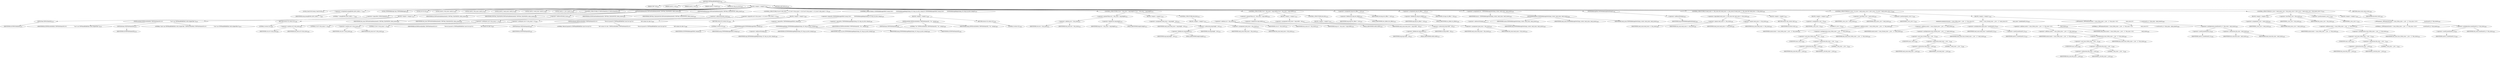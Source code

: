 digraph "TIFFReadRGBATileExt" {  
"63200" [label = <(METHOD,TIFFReadRGBATileExt)<SUB>3261</SUB>> ]
"63201" [label = <(PARAM,TIFF *tif)<SUB>3261</SUB>> ]
"63202" [label = <(PARAM,uint32_t col)<SUB>3261</SUB>> ]
"63203" [label = <(PARAM,uint32_t row)<SUB>3261</SUB>> ]
"63204" [label = <(PARAM,uint32_t *raster)<SUB>3261</SUB>> ]
"63205" [label = <(PARAM,int stop_on_error)<SUB>3262</SUB>> ]
"63206" [label = <(BLOCK,&lt;empty&gt;,&lt;empty&gt;)<SUB>3263</SUB>> ]
"63207" [label = <(LOCAL,char[1024] emsg: char[1024])<SUB>3264</SUB>> ]
"63208" [label = <(&lt;operator&gt;.assignment,emsg[EMSG_BUF_SIZE] = &quot;&quot;)<SUB>3264</SUB>> ]
"63209" [label = <(IDENTIFIER,emsg,emsg[EMSG_BUF_SIZE] = &quot;&quot;)<SUB>3264</SUB>> ]
"63210" [label = <(LITERAL,&quot;&quot;,emsg[EMSG_BUF_SIZE] = &quot;&quot;)<SUB>3264</SUB>> ]
"63211" [label = <(LOCAL,TIFFRGBAImage img: TIFFRGBAImage)<SUB>3265</SUB>> ]
"63212" [label = <(LOCAL,int ok: int)<SUB>3266</SUB>> ]
"63213" [label = <(LOCAL,uint32_t tile_xsize: uint32_t)<SUB>3267</SUB>> ]
"63214" [label = <(LOCAL,uint32_t tile_ysize: uint32_t)<SUB>3267</SUB>> ]
"63215" [label = <(LOCAL,uint32_t read_xsize: uint32_t)<SUB>3268</SUB>> ]
"63216" [label = <(LOCAL,uint32_t read_ysize: uint32_t)<SUB>3268</SUB>> ]
"63217" [label = <(LOCAL,uint32_t i_row: uint32_t)<SUB>3269</SUB>> ]
"63218" [label = <(CONTROL_STRUCTURE,if (!TIFFIsTiled(tif)),if (!TIFFIsTiled(tif)))<SUB>3276</SUB>> ]
"63219" [label = <(&lt;operator&gt;.logicalNot,!TIFFIsTiled(tif))<SUB>3276</SUB>> ]
"63220" [label = <(TIFFIsTiled,TIFFIsTiled(tif))<SUB>3276</SUB>> ]
"63221" [label = <(IDENTIFIER,tif,TIFFIsTiled(tif))<SUB>3276</SUB>> ]
"63222" [label = <(BLOCK,&lt;empty&gt;,&lt;empty&gt;)<SUB>3277</SUB>> ]
"63223" [label = <(TIFFErrorExtR,TIFFErrorExtR(tif, TIFFFileName(tif),\012                      &quot;Can't use TIFFReadRGBATile() with striped file.&quot;))<SUB>3278</SUB>> ]
"63224" [label = <(IDENTIFIER,tif,TIFFErrorExtR(tif, TIFFFileName(tif),\012                      &quot;Can't use TIFFReadRGBATile() with striped file.&quot;))<SUB>3278</SUB>> ]
"63225" [label = <(TIFFFileName,TIFFFileName(tif))<SUB>3278</SUB>> ]
"63226" [label = <(IDENTIFIER,tif,TIFFFileName(tif))<SUB>3278</SUB>> ]
"63227" [label = <(LITERAL,&quot;Can't use TIFFReadRGBATile() with striped file.&quot;,TIFFErrorExtR(tif, TIFFFileName(tif),\012                      &quot;Can't use TIFFReadRGBATile() with striped file.&quot;))<SUB>3279</SUB>> ]
"63228" [label = <(RETURN,return (0);,return (0);)<SUB>3280</SUB>> ]
"63229" [label = <(LITERAL,0,return (0);)<SUB>3280</SUB>> ]
"63230" [label = <(TIFFGetFieldDefaulted,TIFFGetFieldDefaulted(tif, TIFFTAG_TILEWIDTH, &amp;tile_xsize))<SUB>3283</SUB>> ]
"63231" [label = <(IDENTIFIER,tif,TIFFGetFieldDefaulted(tif, TIFFTAG_TILEWIDTH, &amp;tile_xsize))<SUB>3283</SUB>> ]
"63232" [label = <(IDENTIFIER,TIFFTAG_TILEWIDTH,TIFFGetFieldDefaulted(tif, TIFFTAG_TILEWIDTH, &amp;tile_xsize))<SUB>3283</SUB>> ]
"63233" [label = <(&lt;operator&gt;.addressOf,&amp;tile_xsize)<SUB>3283</SUB>> ]
"63234" [label = <(IDENTIFIER,tile_xsize,TIFFGetFieldDefaulted(tif, TIFFTAG_TILEWIDTH, &amp;tile_xsize))<SUB>3283</SUB>> ]
"63235" [label = <(TIFFGetFieldDefaulted,TIFFGetFieldDefaulted(tif, TIFFTAG_TILELENGTH, &amp;tile_ysize))<SUB>3284</SUB>> ]
"63236" [label = <(IDENTIFIER,tif,TIFFGetFieldDefaulted(tif, TIFFTAG_TILELENGTH, &amp;tile_ysize))<SUB>3284</SUB>> ]
"63237" [label = <(IDENTIFIER,TIFFTAG_TILELENGTH,TIFFGetFieldDefaulted(tif, TIFFTAG_TILELENGTH, &amp;tile_ysize))<SUB>3284</SUB>> ]
"63238" [label = <(&lt;operator&gt;.addressOf,&amp;tile_ysize)<SUB>3284</SUB>> ]
"63239" [label = <(IDENTIFIER,tile_ysize,TIFFGetFieldDefaulted(tif, TIFFTAG_TILELENGTH, &amp;tile_ysize))<SUB>3284</SUB>> ]
"63240" [label = <(CONTROL_STRUCTURE,if ((col % tile_xsize) != 0 || (row % tile_ysize) != 0),if ((col % tile_xsize) != 0 || (row % tile_ysize) != 0))<SUB>3285</SUB>> ]
"63241" [label = <(&lt;operator&gt;.logicalOr,(col % tile_xsize) != 0 || (row % tile_ysize) != 0)<SUB>3285</SUB>> ]
"63242" [label = <(&lt;operator&gt;.notEquals,(col % tile_xsize) != 0)<SUB>3285</SUB>> ]
"63243" [label = <(&lt;operator&gt;.modulo,col % tile_xsize)<SUB>3285</SUB>> ]
"63244" [label = <(IDENTIFIER,col,col % tile_xsize)<SUB>3285</SUB>> ]
"63245" [label = <(IDENTIFIER,tile_xsize,col % tile_xsize)<SUB>3285</SUB>> ]
"63246" [label = <(LITERAL,0,(col % tile_xsize) != 0)<SUB>3285</SUB>> ]
"63247" [label = <(&lt;operator&gt;.notEquals,(row % tile_ysize) != 0)<SUB>3285</SUB>> ]
"63248" [label = <(&lt;operator&gt;.modulo,row % tile_ysize)<SUB>3285</SUB>> ]
"63249" [label = <(IDENTIFIER,row,row % tile_ysize)<SUB>3285</SUB>> ]
"63250" [label = <(IDENTIFIER,tile_ysize,row % tile_ysize)<SUB>3285</SUB>> ]
"63251" [label = <(LITERAL,0,(row % tile_ysize) != 0)<SUB>3285</SUB>> ]
"63252" [label = <(BLOCK,&lt;empty&gt;,&lt;empty&gt;)<SUB>3286</SUB>> ]
"63253" [label = <(TIFFErrorExtR,TIFFErrorExtR(tif, TIFFFileName(tif),\012                      &quot;Row/col passed to TIFFReadRGBATile() must be top&quot;\012                      &quot;left corner of a tile.&quot;))<SUB>3287</SUB>> ]
"63254" [label = <(IDENTIFIER,tif,TIFFErrorExtR(tif, TIFFFileName(tif),\012                      &quot;Row/col passed to TIFFReadRGBATile() must be top&quot;\012                      &quot;left corner of a tile.&quot;))<SUB>3287</SUB>> ]
"63255" [label = <(TIFFFileName,TIFFFileName(tif))<SUB>3287</SUB>> ]
"63256" [label = <(IDENTIFIER,tif,TIFFFileName(tif))<SUB>3287</SUB>> ]
"63257" [label = <(LITERAL,&quot;Row/col passed to TIFFReadRGBATile() must be top&quot;\012                      &quot;left corner of a tile.&quot;,TIFFErrorExtR(tif, TIFFFileName(tif),\012                      &quot;Row/col passed to TIFFReadRGBATile() must be top&quot;\012                      &quot;left corner of a tile.&quot;))<SUB>3288</SUB>> ]
"63258" [label = <(RETURN,return (0);,return (0);)<SUB>3290</SUB>> ]
"63259" [label = <(LITERAL,0,return (0);)<SUB>3290</SUB>> ]
"63260" [label = <(CONTROL_STRUCTURE,if (!TIFFRGBAImageOK(tif, emsg) ||\012        !TIFFRGBAImageBegin(&amp;img, tif, stop_on_error, emsg)),if (!TIFFRGBAImageOK(tif, emsg) ||\012        !TIFFRGBAImageBegin(&amp;img, tif, stop_on_error, emsg)))<SUB>3297</SUB>> ]
"63261" [label = <(&lt;operator&gt;.logicalOr,!TIFFRGBAImageOK(tif, emsg) ||\012        !TIFFRGBAImageBegin(&amp;img, tif, stop_on_error, emsg))<SUB>3297</SUB>> ]
"63262" [label = <(&lt;operator&gt;.logicalNot,!TIFFRGBAImageOK(tif, emsg))<SUB>3297</SUB>> ]
"63263" [label = <(TIFFRGBAImageOK,TIFFRGBAImageOK(tif, emsg))<SUB>3297</SUB>> ]
"63264" [label = <(IDENTIFIER,tif,TIFFRGBAImageOK(tif, emsg))<SUB>3297</SUB>> ]
"63265" [label = <(IDENTIFIER,emsg,TIFFRGBAImageOK(tif, emsg))<SUB>3297</SUB>> ]
"63266" [label = <(&lt;operator&gt;.logicalNot,!TIFFRGBAImageBegin(&amp;img, tif, stop_on_error, emsg))<SUB>3298</SUB>> ]
"63267" [label = <(TIFFRGBAImageBegin,TIFFRGBAImageBegin(&amp;img, tif, stop_on_error, emsg))<SUB>3298</SUB>> ]
"63268" [label = <(&lt;operator&gt;.addressOf,&amp;img)<SUB>3298</SUB>> ]
"63269" [label = <(IDENTIFIER,img,TIFFRGBAImageBegin(&amp;img, tif, stop_on_error, emsg))<SUB>3298</SUB>> ]
"63270" [label = <(IDENTIFIER,tif,TIFFRGBAImageBegin(&amp;img, tif, stop_on_error, emsg))<SUB>3298</SUB>> ]
"63271" [label = <(IDENTIFIER,stop_on_error,TIFFRGBAImageBegin(&amp;img, tif, stop_on_error, emsg))<SUB>3298</SUB>> ]
"63272" [label = <(IDENTIFIER,emsg,TIFFRGBAImageBegin(&amp;img, tif, stop_on_error, emsg))<SUB>3298</SUB>> ]
"63273" [label = <(BLOCK,&lt;empty&gt;,&lt;empty&gt;)<SUB>3299</SUB>> ]
"63274" [label = <(TIFFErrorExtR,TIFFErrorExtR(tif, TIFFFileName(tif), &quot;%s&quot;, emsg))<SUB>3300</SUB>> ]
"63275" [label = <(IDENTIFIER,tif,TIFFErrorExtR(tif, TIFFFileName(tif), &quot;%s&quot;, emsg))<SUB>3300</SUB>> ]
"63276" [label = <(TIFFFileName,TIFFFileName(tif))<SUB>3300</SUB>> ]
"63277" [label = <(IDENTIFIER,tif,TIFFFileName(tif))<SUB>3300</SUB>> ]
"63278" [label = <(LITERAL,&quot;%s&quot;,TIFFErrorExtR(tif, TIFFFileName(tif), &quot;%s&quot;, emsg))<SUB>3300</SUB>> ]
"63279" [label = <(IDENTIFIER,emsg,TIFFErrorExtR(tif, TIFFFileName(tif), &quot;%s&quot;, emsg))<SUB>3300</SUB>> ]
"63280" [label = <(RETURN,return (0);,return (0);)<SUB>3301</SUB>> ]
"63281" [label = <(LITERAL,0,return (0);)<SUB>3301</SUB>> ]
"63282" [label = <(CONTROL_STRUCTURE,if (row + tile_ysize &gt; img.height),if (row + tile_ysize &gt; img.height))<SUB>3311</SUB>> ]
"63283" [label = <(&lt;operator&gt;.greaterThan,row + tile_ysize &gt; img.height)<SUB>3311</SUB>> ]
"63284" [label = <(&lt;operator&gt;.addition,row + tile_ysize)<SUB>3311</SUB>> ]
"63285" [label = <(IDENTIFIER,row,row + tile_ysize)<SUB>3311</SUB>> ]
"63286" [label = <(IDENTIFIER,tile_ysize,row + tile_ysize)<SUB>3311</SUB>> ]
"63287" [label = <(&lt;operator&gt;.fieldAccess,img.height)<SUB>3311</SUB>> ]
"63288" [label = <(IDENTIFIER,img,row + tile_ysize &gt; img.height)<SUB>3311</SUB>> ]
"63289" [label = <(FIELD_IDENTIFIER,height,height)<SUB>3311</SUB>> ]
"63290" [label = <(BLOCK,&lt;empty&gt;,&lt;empty&gt;)<SUB>3312</SUB>> ]
"63291" [label = <(&lt;operator&gt;.assignment,read_ysize = img.height - row)<SUB>3312</SUB>> ]
"63292" [label = <(IDENTIFIER,read_ysize,read_ysize = img.height - row)<SUB>3312</SUB>> ]
"63293" [label = <(&lt;operator&gt;.subtraction,img.height - row)<SUB>3312</SUB>> ]
"63294" [label = <(&lt;operator&gt;.fieldAccess,img.height)<SUB>3312</SUB>> ]
"63295" [label = <(IDENTIFIER,img,img.height - row)<SUB>3312</SUB>> ]
"63296" [label = <(FIELD_IDENTIFIER,height,height)<SUB>3312</SUB>> ]
"63297" [label = <(IDENTIFIER,row,img.height - row)<SUB>3312</SUB>> ]
"63298" [label = <(CONTROL_STRUCTURE,else,else)<SUB>3314</SUB>> ]
"63299" [label = <(BLOCK,&lt;empty&gt;,&lt;empty&gt;)<SUB>3314</SUB>> ]
"63300" [label = <(&lt;operator&gt;.assignment,read_ysize = tile_ysize)<SUB>3314</SUB>> ]
"63301" [label = <(IDENTIFIER,read_ysize,read_ysize = tile_ysize)<SUB>3314</SUB>> ]
"63302" [label = <(IDENTIFIER,tile_ysize,read_ysize = tile_ysize)<SUB>3314</SUB>> ]
"63303" [label = <(CONTROL_STRUCTURE,if (col + tile_xsize &gt; img.width),if (col + tile_xsize &gt; img.width))<SUB>3316</SUB>> ]
"63304" [label = <(&lt;operator&gt;.greaterThan,col + tile_xsize &gt; img.width)<SUB>3316</SUB>> ]
"63305" [label = <(&lt;operator&gt;.addition,col + tile_xsize)<SUB>3316</SUB>> ]
"63306" [label = <(IDENTIFIER,col,col + tile_xsize)<SUB>3316</SUB>> ]
"63307" [label = <(IDENTIFIER,tile_xsize,col + tile_xsize)<SUB>3316</SUB>> ]
"63308" [label = <(&lt;operator&gt;.fieldAccess,img.width)<SUB>3316</SUB>> ]
"63309" [label = <(IDENTIFIER,img,col + tile_xsize &gt; img.width)<SUB>3316</SUB>> ]
"63310" [label = <(FIELD_IDENTIFIER,width,width)<SUB>3316</SUB>> ]
"63311" [label = <(BLOCK,&lt;empty&gt;,&lt;empty&gt;)<SUB>3317</SUB>> ]
"63312" [label = <(&lt;operator&gt;.assignment,read_xsize = img.width - col)<SUB>3317</SUB>> ]
"63313" [label = <(IDENTIFIER,read_xsize,read_xsize = img.width - col)<SUB>3317</SUB>> ]
"63314" [label = <(&lt;operator&gt;.subtraction,img.width - col)<SUB>3317</SUB>> ]
"63315" [label = <(&lt;operator&gt;.fieldAccess,img.width)<SUB>3317</SUB>> ]
"63316" [label = <(IDENTIFIER,img,img.width - col)<SUB>3317</SUB>> ]
"63317" [label = <(FIELD_IDENTIFIER,width,width)<SUB>3317</SUB>> ]
"63318" [label = <(IDENTIFIER,col,img.width - col)<SUB>3317</SUB>> ]
"63319" [label = <(CONTROL_STRUCTURE,else,else)<SUB>3319</SUB>> ]
"63320" [label = <(BLOCK,&lt;empty&gt;,&lt;empty&gt;)<SUB>3319</SUB>> ]
"63321" [label = <(&lt;operator&gt;.assignment,read_xsize = tile_xsize)<SUB>3319</SUB>> ]
"63322" [label = <(IDENTIFIER,read_xsize,read_xsize = tile_xsize)<SUB>3319</SUB>> ]
"63323" [label = <(IDENTIFIER,tile_xsize,read_xsize = tile_xsize)<SUB>3319</SUB>> ]
"63324" [label = <(&lt;operator&gt;.assignment,img.row_offset = row)<SUB>3325</SUB>> ]
"63325" [label = <(&lt;operator&gt;.fieldAccess,img.row_offset)<SUB>3325</SUB>> ]
"63326" [label = <(IDENTIFIER,img,img.row_offset = row)<SUB>3325</SUB>> ]
"63327" [label = <(FIELD_IDENTIFIER,row_offset,row_offset)<SUB>3325</SUB>> ]
"63328" [label = <(IDENTIFIER,row,img.row_offset = row)<SUB>3325</SUB>> ]
"63329" [label = <(&lt;operator&gt;.assignment,img.col_offset = col)<SUB>3326</SUB>> ]
"63330" [label = <(&lt;operator&gt;.fieldAccess,img.col_offset)<SUB>3326</SUB>> ]
"63331" [label = <(IDENTIFIER,img,img.col_offset = col)<SUB>3326</SUB>> ]
"63332" [label = <(FIELD_IDENTIFIER,col_offset,col_offset)<SUB>3326</SUB>> ]
"63333" [label = <(IDENTIFIER,col,img.col_offset = col)<SUB>3326</SUB>> ]
"63334" [label = <(&lt;operator&gt;.assignment,ok = TIFFRGBAImageGet(&amp;img, raster, read_xsize, read_ysize))<SUB>3328</SUB>> ]
"63335" [label = <(IDENTIFIER,ok,ok = TIFFRGBAImageGet(&amp;img, raster, read_xsize, read_ysize))<SUB>3328</SUB>> ]
"63336" [label = <(TIFFRGBAImageGet,TIFFRGBAImageGet(&amp;img, raster, read_xsize, read_ysize))<SUB>3328</SUB>> ]
"63337" [label = <(&lt;operator&gt;.addressOf,&amp;img)<SUB>3328</SUB>> ]
"63338" [label = <(IDENTIFIER,img,TIFFRGBAImageGet(&amp;img, raster, read_xsize, read_ysize))<SUB>3328</SUB>> ]
"63339" [label = <(IDENTIFIER,raster,TIFFRGBAImageGet(&amp;img, raster, read_xsize, read_ysize))<SUB>3328</SUB>> ]
"63340" [label = <(IDENTIFIER,read_xsize,TIFFRGBAImageGet(&amp;img, raster, read_xsize, read_ysize))<SUB>3328</SUB>> ]
"63341" [label = <(IDENTIFIER,read_ysize,TIFFRGBAImageGet(&amp;img, raster, read_xsize, read_ysize))<SUB>3328</SUB>> ]
"63342" [label = <(TIFFRGBAImageEnd,TIFFRGBAImageEnd(&amp;img))<SUB>3330</SUB>> ]
"63343" [label = <(&lt;operator&gt;.addressOf,&amp;img)<SUB>3330</SUB>> ]
"63344" [label = <(IDENTIFIER,img,TIFFRGBAImageEnd(&amp;img))<SUB>3330</SUB>> ]
"63345" [label = <(CONTROL_STRUCTURE,if (read_xsize == tile_xsize &amp;&amp; read_ysize == tile_ysize),if (read_xsize == tile_xsize &amp;&amp; read_ysize == tile_ysize))<SUB>3340</SUB>> ]
"63346" [label = <(&lt;operator&gt;.logicalAnd,read_xsize == tile_xsize &amp;&amp; read_ysize == tile_ysize)<SUB>3340</SUB>> ]
"63347" [label = <(&lt;operator&gt;.equals,read_xsize == tile_xsize)<SUB>3340</SUB>> ]
"63348" [label = <(IDENTIFIER,read_xsize,read_xsize == tile_xsize)<SUB>3340</SUB>> ]
"63349" [label = <(IDENTIFIER,tile_xsize,read_xsize == tile_xsize)<SUB>3340</SUB>> ]
"63350" [label = <(&lt;operator&gt;.equals,read_ysize == tile_ysize)<SUB>3340</SUB>> ]
"63351" [label = <(IDENTIFIER,read_ysize,read_ysize == tile_ysize)<SUB>3340</SUB>> ]
"63352" [label = <(IDENTIFIER,tile_ysize,read_ysize == tile_ysize)<SUB>3340</SUB>> ]
"63353" [label = <(BLOCK,&lt;empty&gt;,&lt;empty&gt;)<SUB>3341</SUB>> ]
"63354" [label = <(RETURN,return (ok);,return (ok);)<SUB>3341</SUB>> ]
"63355" [label = <(IDENTIFIER,ok,return (ok);)<SUB>3341</SUB>> ]
"63356" [label = <(CONTROL_STRUCTURE,for (i_row = 0;i_row &lt; read_ysize;i_row++),for (i_row = 0;i_row &lt; read_ysize;i_row++))<SUB>3343</SUB>> ]
"63357" [label = <(BLOCK,&lt;empty&gt;,&lt;empty&gt;)<SUB>3343</SUB>> ]
"63358" [label = <(&lt;operator&gt;.assignment,i_row = 0)<SUB>3343</SUB>> ]
"63359" [label = <(IDENTIFIER,i_row,i_row = 0)<SUB>3343</SUB>> ]
"63360" [label = <(LITERAL,0,i_row = 0)<SUB>3343</SUB>> ]
"63361" [label = <(&lt;operator&gt;.lessThan,i_row &lt; read_ysize)<SUB>3343</SUB>> ]
"63362" [label = <(IDENTIFIER,i_row,i_row &lt; read_ysize)<SUB>3343</SUB>> ]
"63363" [label = <(IDENTIFIER,read_ysize,i_row &lt; read_ysize)<SUB>3343</SUB>> ]
"63364" [label = <(&lt;operator&gt;.postIncrement,i_row++)<SUB>3343</SUB>> ]
"63365" [label = <(IDENTIFIER,i_row,i_row++)<SUB>3343</SUB>> ]
"63366" [label = <(BLOCK,&lt;empty&gt;,&lt;empty&gt;)<SUB>3344</SUB>> ]
"63367" [label = <(memmove,memmove(raster + (size_t)(tile_ysize - i_row - 1) * tile_xsize,\012                raster + (size_t)(read_ysize - i_row - 1) * read_xsize,\012                read_xsize * sizeof(uint32_t)))<SUB>3345</SUB>> ]
"63368" [label = <(&lt;operator&gt;.addition,raster + (size_t)(tile_ysize - i_row - 1) * tile_xsize)<SUB>3345</SUB>> ]
"63369" [label = <(IDENTIFIER,raster,raster + (size_t)(tile_ysize - i_row - 1) * tile_xsize)<SUB>3345</SUB>> ]
"63370" [label = <(&lt;operator&gt;.multiplication,(size_t)(tile_ysize - i_row - 1) * tile_xsize)<SUB>3345</SUB>> ]
"63371" [label = <(&lt;operator&gt;.cast,(size_t)(tile_ysize - i_row - 1))<SUB>3345</SUB>> ]
"63372" [label = <(UNKNOWN,size_t,size_t)<SUB>3345</SUB>> ]
"63373" [label = <(&lt;operator&gt;.subtraction,tile_ysize - i_row - 1)<SUB>3345</SUB>> ]
"63374" [label = <(&lt;operator&gt;.subtraction,tile_ysize - i_row)<SUB>3345</SUB>> ]
"63375" [label = <(IDENTIFIER,tile_ysize,tile_ysize - i_row)<SUB>3345</SUB>> ]
"63376" [label = <(IDENTIFIER,i_row,tile_ysize - i_row)<SUB>3345</SUB>> ]
"63377" [label = <(LITERAL,1,tile_ysize - i_row - 1)<SUB>3345</SUB>> ]
"63378" [label = <(IDENTIFIER,tile_xsize,(size_t)(tile_ysize - i_row - 1) * tile_xsize)<SUB>3345</SUB>> ]
"63379" [label = <(&lt;operator&gt;.addition,raster + (size_t)(read_ysize - i_row - 1) * read_xsize)<SUB>3346</SUB>> ]
"63380" [label = <(IDENTIFIER,raster,raster + (size_t)(read_ysize - i_row - 1) * read_xsize)<SUB>3346</SUB>> ]
"63381" [label = <(&lt;operator&gt;.multiplication,(size_t)(read_ysize - i_row - 1) * read_xsize)<SUB>3346</SUB>> ]
"63382" [label = <(&lt;operator&gt;.cast,(size_t)(read_ysize - i_row - 1))<SUB>3346</SUB>> ]
"63383" [label = <(UNKNOWN,size_t,size_t)<SUB>3346</SUB>> ]
"63384" [label = <(&lt;operator&gt;.subtraction,read_ysize - i_row - 1)<SUB>3346</SUB>> ]
"63385" [label = <(&lt;operator&gt;.subtraction,read_ysize - i_row)<SUB>3346</SUB>> ]
"63386" [label = <(IDENTIFIER,read_ysize,read_ysize - i_row)<SUB>3346</SUB>> ]
"63387" [label = <(IDENTIFIER,i_row,read_ysize - i_row)<SUB>3346</SUB>> ]
"63388" [label = <(LITERAL,1,read_ysize - i_row - 1)<SUB>3346</SUB>> ]
"63389" [label = <(IDENTIFIER,read_xsize,(size_t)(read_ysize - i_row - 1) * read_xsize)<SUB>3346</SUB>> ]
"63390" [label = <(&lt;operator&gt;.multiplication,read_xsize * sizeof(uint32_t))<SUB>3347</SUB>> ]
"63391" [label = <(IDENTIFIER,read_xsize,read_xsize * sizeof(uint32_t))<SUB>3347</SUB>> ]
"63392" [label = <(&lt;operator&gt;.sizeOf,sizeof(uint32_t))<SUB>3347</SUB>> ]
"63393" [label = <(IDENTIFIER,uint32_t,sizeof(uint32_t))<SUB>3347</SUB>> ]
"63394" [label = <(_TIFFmemset,_TIFFmemset(raster + (size_t)(tile_ysize - i_row - 1) * tile_xsize +\012                        read_xsize,\012                    0, sizeof(uint32_t) * (tile_xsize - read_xsize)))<SUB>3348</SUB>> ]
"63395" [label = <(&lt;operator&gt;.addition,raster + (size_t)(tile_ysize - i_row - 1) * tile_xsize +\012                        read_xsize)<SUB>3348</SUB>> ]
"63396" [label = <(&lt;operator&gt;.addition,raster + (size_t)(tile_ysize - i_row - 1) * tile_xsize)<SUB>3348</SUB>> ]
"63397" [label = <(IDENTIFIER,raster,raster + (size_t)(tile_ysize - i_row - 1) * tile_xsize)<SUB>3348</SUB>> ]
"63398" [label = <(&lt;operator&gt;.multiplication,(size_t)(tile_ysize - i_row - 1) * tile_xsize)<SUB>3348</SUB>> ]
"63399" [label = <(&lt;operator&gt;.cast,(size_t)(tile_ysize - i_row - 1))<SUB>3348</SUB>> ]
"63400" [label = <(UNKNOWN,size_t,size_t)<SUB>3348</SUB>> ]
"63401" [label = <(&lt;operator&gt;.subtraction,tile_ysize - i_row - 1)<SUB>3348</SUB>> ]
"63402" [label = <(&lt;operator&gt;.subtraction,tile_ysize - i_row)<SUB>3348</SUB>> ]
"63403" [label = <(IDENTIFIER,tile_ysize,tile_ysize - i_row)<SUB>3348</SUB>> ]
"63404" [label = <(IDENTIFIER,i_row,tile_ysize - i_row)<SUB>3348</SUB>> ]
"63405" [label = <(LITERAL,1,tile_ysize - i_row - 1)<SUB>3348</SUB>> ]
"63406" [label = <(IDENTIFIER,tile_xsize,(size_t)(tile_ysize - i_row - 1) * tile_xsize)<SUB>3348</SUB>> ]
"63407" [label = <(IDENTIFIER,read_xsize,raster + (size_t)(tile_ysize - i_row - 1) * tile_xsize +\012                        read_xsize)<SUB>3349</SUB>> ]
"63408" [label = <(LITERAL,0,_TIFFmemset(raster + (size_t)(tile_ysize - i_row - 1) * tile_xsize +\012                        read_xsize,\012                    0, sizeof(uint32_t) * (tile_xsize - read_xsize)))<SUB>3350</SUB>> ]
"63409" [label = <(&lt;operator&gt;.multiplication,sizeof(uint32_t) * (tile_xsize - read_xsize))<SUB>3350</SUB>> ]
"63410" [label = <(&lt;operator&gt;.sizeOf,sizeof(uint32_t))<SUB>3350</SUB>> ]
"63411" [label = <(IDENTIFIER,uint32_t,sizeof(uint32_t))<SUB>3350</SUB>> ]
"63412" [label = <(&lt;operator&gt;.subtraction,tile_xsize - read_xsize)<SUB>3350</SUB>> ]
"63413" [label = <(IDENTIFIER,tile_xsize,tile_xsize - read_xsize)<SUB>3350</SUB>> ]
"63414" [label = <(IDENTIFIER,read_xsize,tile_xsize - read_xsize)<SUB>3350</SUB>> ]
"63415" [label = <(CONTROL_STRUCTURE,for (i_row = read_ysize;i_row &lt; tile_ysize;i_row++),for (i_row = read_ysize;i_row &lt; tile_ysize;i_row++))<SUB>3353</SUB>> ]
"63416" [label = <(BLOCK,&lt;empty&gt;,&lt;empty&gt;)<SUB>3353</SUB>> ]
"63417" [label = <(&lt;operator&gt;.assignment,i_row = read_ysize)<SUB>3353</SUB>> ]
"63418" [label = <(IDENTIFIER,i_row,i_row = read_ysize)<SUB>3353</SUB>> ]
"63419" [label = <(IDENTIFIER,read_ysize,i_row = read_ysize)<SUB>3353</SUB>> ]
"63420" [label = <(&lt;operator&gt;.lessThan,i_row &lt; tile_ysize)<SUB>3353</SUB>> ]
"63421" [label = <(IDENTIFIER,i_row,i_row &lt; tile_ysize)<SUB>3353</SUB>> ]
"63422" [label = <(IDENTIFIER,tile_ysize,i_row &lt; tile_ysize)<SUB>3353</SUB>> ]
"63423" [label = <(&lt;operator&gt;.postIncrement,i_row++)<SUB>3353</SUB>> ]
"63424" [label = <(IDENTIFIER,i_row,i_row++)<SUB>3353</SUB>> ]
"63425" [label = <(BLOCK,&lt;empty&gt;,&lt;empty&gt;)<SUB>3354</SUB>> ]
"63426" [label = <(_TIFFmemset,_TIFFmemset(raster + (size_t)(tile_ysize - i_row - 1) * tile_xsize, 0,\012                    sizeof(uint32_t) * tile_xsize))<SUB>3355</SUB>> ]
"63427" [label = <(&lt;operator&gt;.addition,raster + (size_t)(tile_ysize - i_row - 1) * tile_xsize)<SUB>3355</SUB>> ]
"63428" [label = <(IDENTIFIER,raster,raster + (size_t)(tile_ysize - i_row - 1) * tile_xsize)<SUB>3355</SUB>> ]
"63429" [label = <(&lt;operator&gt;.multiplication,(size_t)(tile_ysize - i_row - 1) * tile_xsize)<SUB>3355</SUB>> ]
"63430" [label = <(&lt;operator&gt;.cast,(size_t)(tile_ysize - i_row - 1))<SUB>3355</SUB>> ]
"63431" [label = <(UNKNOWN,size_t,size_t)<SUB>3355</SUB>> ]
"63432" [label = <(&lt;operator&gt;.subtraction,tile_ysize - i_row - 1)<SUB>3355</SUB>> ]
"63433" [label = <(&lt;operator&gt;.subtraction,tile_ysize - i_row)<SUB>3355</SUB>> ]
"63434" [label = <(IDENTIFIER,tile_ysize,tile_ysize - i_row)<SUB>3355</SUB>> ]
"63435" [label = <(IDENTIFIER,i_row,tile_ysize - i_row)<SUB>3355</SUB>> ]
"63436" [label = <(LITERAL,1,tile_ysize - i_row - 1)<SUB>3355</SUB>> ]
"63437" [label = <(IDENTIFIER,tile_xsize,(size_t)(tile_ysize - i_row - 1) * tile_xsize)<SUB>3355</SUB>> ]
"63438" [label = <(LITERAL,0,_TIFFmemset(raster + (size_t)(tile_ysize - i_row - 1) * tile_xsize, 0,\012                    sizeof(uint32_t) * tile_xsize))<SUB>3355</SUB>> ]
"63439" [label = <(&lt;operator&gt;.multiplication,sizeof(uint32_t) * tile_xsize)<SUB>3356</SUB>> ]
"63440" [label = <(&lt;operator&gt;.sizeOf,sizeof(uint32_t))<SUB>3356</SUB>> ]
"63441" [label = <(IDENTIFIER,uint32_t,sizeof(uint32_t))<SUB>3356</SUB>> ]
"63442" [label = <(IDENTIFIER,tile_xsize,sizeof(uint32_t) * tile_xsize)<SUB>3356</SUB>> ]
"63443" [label = <(RETURN,return (ok);,return (ok);)<SUB>3359</SUB>> ]
"63444" [label = <(IDENTIFIER,ok,return (ok);)<SUB>3359</SUB>> ]
"63445" [label = <(METHOD_RETURN,int)<SUB>3261</SUB>> ]
  "63200" -> "63201" 
  "63200" -> "63202" 
  "63200" -> "63203" 
  "63200" -> "63204" 
  "63200" -> "63205" 
  "63200" -> "63206" 
  "63200" -> "63445" 
  "63206" -> "63207" 
  "63206" -> "63208" 
  "63206" -> "63211" 
  "63206" -> "63212" 
  "63206" -> "63213" 
  "63206" -> "63214" 
  "63206" -> "63215" 
  "63206" -> "63216" 
  "63206" -> "63217" 
  "63206" -> "63218" 
  "63206" -> "63230" 
  "63206" -> "63235" 
  "63206" -> "63240" 
  "63206" -> "63260" 
  "63206" -> "63282" 
  "63206" -> "63303" 
  "63206" -> "63324" 
  "63206" -> "63329" 
  "63206" -> "63334" 
  "63206" -> "63342" 
  "63206" -> "63345" 
  "63206" -> "63356" 
  "63206" -> "63415" 
  "63206" -> "63443" 
  "63208" -> "63209" 
  "63208" -> "63210" 
  "63218" -> "63219" 
  "63218" -> "63222" 
  "63219" -> "63220" 
  "63220" -> "63221" 
  "63222" -> "63223" 
  "63222" -> "63228" 
  "63223" -> "63224" 
  "63223" -> "63225" 
  "63223" -> "63227" 
  "63225" -> "63226" 
  "63228" -> "63229" 
  "63230" -> "63231" 
  "63230" -> "63232" 
  "63230" -> "63233" 
  "63233" -> "63234" 
  "63235" -> "63236" 
  "63235" -> "63237" 
  "63235" -> "63238" 
  "63238" -> "63239" 
  "63240" -> "63241" 
  "63240" -> "63252" 
  "63241" -> "63242" 
  "63241" -> "63247" 
  "63242" -> "63243" 
  "63242" -> "63246" 
  "63243" -> "63244" 
  "63243" -> "63245" 
  "63247" -> "63248" 
  "63247" -> "63251" 
  "63248" -> "63249" 
  "63248" -> "63250" 
  "63252" -> "63253" 
  "63252" -> "63258" 
  "63253" -> "63254" 
  "63253" -> "63255" 
  "63253" -> "63257" 
  "63255" -> "63256" 
  "63258" -> "63259" 
  "63260" -> "63261" 
  "63260" -> "63273" 
  "63261" -> "63262" 
  "63261" -> "63266" 
  "63262" -> "63263" 
  "63263" -> "63264" 
  "63263" -> "63265" 
  "63266" -> "63267" 
  "63267" -> "63268" 
  "63267" -> "63270" 
  "63267" -> "63271" 
  "63267" -> "63272" 
  "63268" -> "63269" 
  "63273" -> "63274" 
  "63273" -> "63280" 
  "63274" -> "63275" 
  "63274" -> "63276" 
  "63274" -> "63278" 
  "63274" -> "63279" 
  "63276" -> "63277" 
  "63280" -> "63281" 
  "63282" -> "63283" 
  "63282" -> "63290" 
  "63282" -> "63298" 
  "63283" -> "63284" 
  "63283" -> "63287" 
  "63284" -> "63285" 
  "63284" -> "63286" 
  "63287" -> "63288" 
  "63287" -> "63289" 
  "63290" -> "63291" 
  "63291" -> "63292" 
  "63291" -> "63293" 
  "63293" -> "63294" 
  "63293" -> "63297" 
  "63294" -> "63295" 
  "63294" -> "63296" 
  "63298" -> "63299" 
  "63299" -> "63300" 
  "63300" -> "63301" 
  "63300" -> "63302" 
  "63303" -> "63304" 
  "63303" -> "63311" 
  "63303" -> "63319" 
  "63304" -> "63305" 
  "63304" -> "63308" 
  "63305" -> "63306" 
  "63305" -> "63307" 
  "63308" -> "63309" 
  "63308" -> "63310" 
  "63311" -> "63312" 
  "63312" -> "63313" 
  "63312" -> "63314" 
  "63314" -> "63315" 
  "63314" -> "63318" 
  "63315" -> "63316" 
  "63315" -> "63317" 
  "63319" -> "63320" 
  "63320" -> "63321" 
  "63321" -> "63322" 
  "63321" -> "63323" 
  "63324" -> "63325" 
  "63324" -> "63328" 
  "63325" -> "63326" 
  "63325" -> "63327" 
  "63329" -> "63330" 
  "63329" -> "63333" 
  "63330" -> "63331" 
  "63330" -> "63332" 
  "63334" -> "63335" 
  "63334" -> "63336" 
  "63336" -> "63337" 
  "63336" -> "63339" 
  "63336" -> "63340" 
  "63336" -> "63341" 
  "63337" -> "63338" 
  "63342" -> "63343" 
  "63343" -> "63344" 
  "63345" -> "63346" 
  "63345" -> "63353" 
  "63346" -> "63347" 
  "63346" -> "63350" 
  "63347" -> "63348" 
  "63347" -> "63349" 
  "63350" -> "63351" 
  "63350" -> "63352" 
  "63353" -> "63354" 
  "63354" -> "63355" 
  "63356" -> "63357" 
  "63356" -> "63361" 
  "63356" -> "63364" 
  "63356" -> "63366" 
  "63357" -> "63358" 
  "63358" -> "63359" 
  "63358" -> "63360" 
  "63361" -> "63362" 
  "63361" -> "63363" 
  "63364" -> "63365" 
  "63366" -> "63367" 
  "63366" -> "63394" 
  "63367" -> "63368" 
  "63367" -> "63379" 
  "63367" -> "63390" 
  "63368" -> "63369" 
  "63368" -> "63370" 
  "63370" -> "63371" 
  "63370" -> "63378" 
  "63371" -> "63372" 
  "63371" -> "63373" 
  "63373" -> "63374" 
  "63373" -> "63377" 
  "63374" -> "63375" 
  "63374" -> "63376" 
  "63379" -> "63380" 
  "63379" -> "63381" 
  "63381" -> "63382" 
  "63381" -> "63389" 
  "63382" -> "63383" 
  "63382" -> "63384" 
  "63384" -> "63385" 
  "63384" -> "63388" 
  "63385" -> "63386" 
  "63385" -> "63387" 
  "63390" -> "63391" 
  "63390" -> "63392" 
  "63392" -> "63393" 
  "63394" -> "63395" 
  "63394" -> "63408" 
  "63394" -> "63409" 
  "63395" -> "63396" 
  "63395" -> "63407" 
  "63396" -> "63397" 
  "63396" -> "63398" 
  "63398" -> "63399" 
  "63398" -> "63406" 
  "63399" -> "63400" 
  "63399" -> "63401" 
  "63401" -> "63402" 
  "63401" -> "63405" 
  "63402" -> "63403" 
  "63402" -> "63404" 
  "63409" -> "63410" 
  "63409" -> "63412" 
  "63410" -> "63411" 
  "63412" -> "63413" 
  "63412" -> "63414" 
  "63415" -> "63416" 
  "63415" -> "63420" 
  "63415" -> "63423" 
  "63415" -> "63425" 
  "63416" -> "63417" 
  "63417" -> "63418" 
  "63417" -> "63419" 
  "63420" -> "63421" 
  "63420" -> "63422" 
  "63423" -> "63424" 
  "63425" -> "63426" 
  "63426" -> "63427" 
  "63426" -> "63438" 
  "63426" -> "63439" 
  "63427" -> "63428" 
  "63427" -> "63429" 
  "63429" -> "63430" 
  "63429" -> "63437" 
  "63430" -> "63431" 
  "63430" -> "63432" 
  "63432" -> "63433" 
  "63432" -> "63436" 
  "63433" -> "63434" 
  "63433" -> "63435" 
  "63439" -> "63440" 
  "63439" -> "63442" 
  "63440" -> "63441" 
  "63443" -> "63444" 
}
